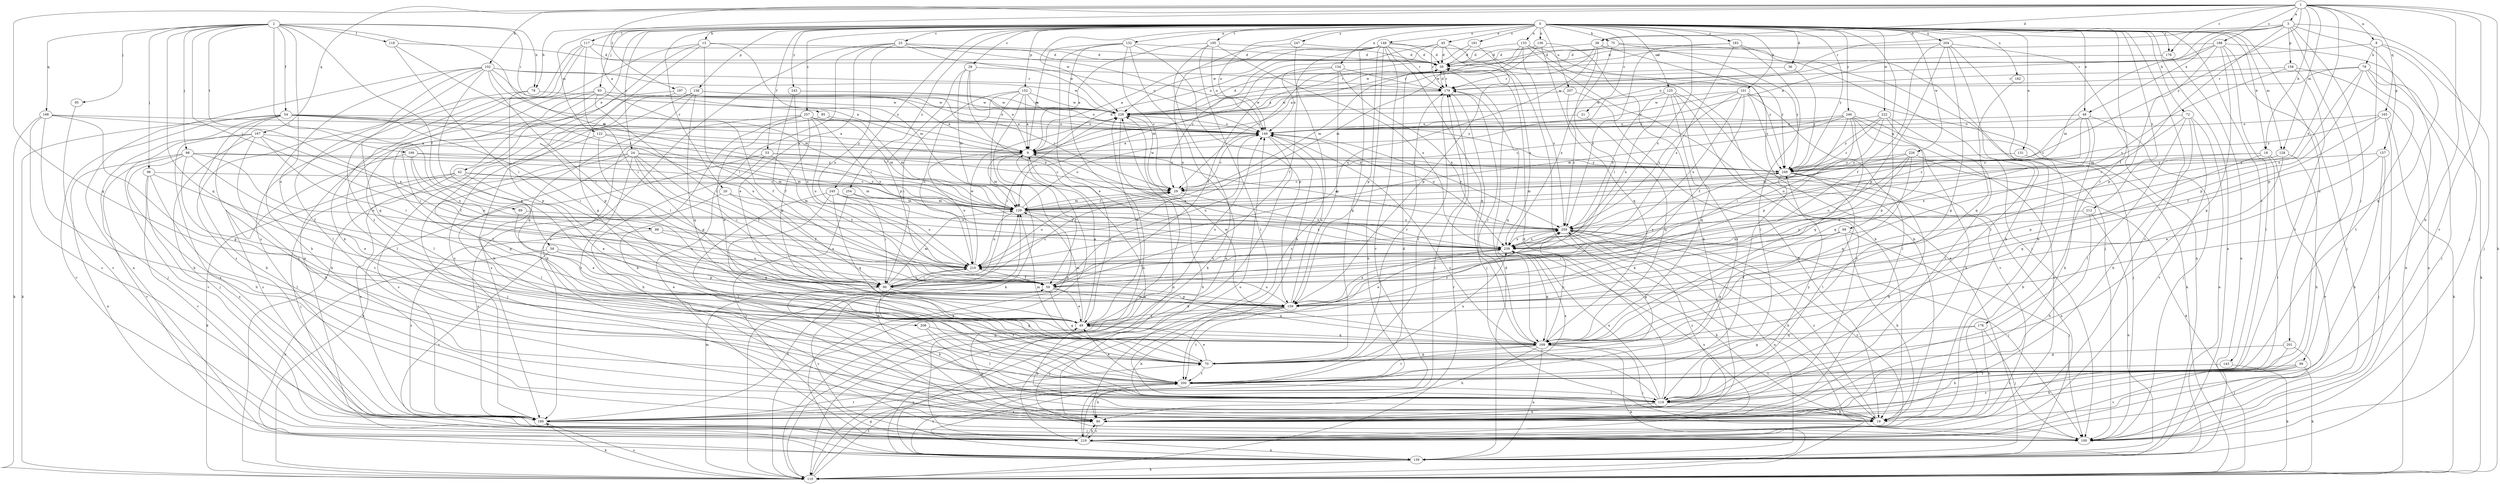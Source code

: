 strict digraph  {
0;
1;
2;
3;
8;
9;
13;
18;
19;
20;
21;
23;
24;
28;
29;
36;
38;
39;
42;
45;
48;
49;
53;
54;
58;
59;
69;
70;
72;
75;
78;
79;
80;
85;
88;
89;
90;
93;
95;
96;
98;
99;
100;
101;
102;
110;
117;
118;
119;
122;
125;
128;
129;
131;
132;
133;
134;
136;
139;
143;
148;
149;
152;
156;
157;
158;
159;
165;
167;
168;
169;
176;
178;
179;
181;
182;
183;
188;
189;
195;
197;
199;
200;
201;
204;
207;
208;
210;
212;
219;
222;
226;
228;
239;
243;
245;
246;
247;
249;
254;
257;
259;
0 -> 13  [label=b];
0 -> 18  [label=b];
0 -> 20  [label=c];
0 -> 21  [label=c];
0 -> 23  [label=c];
0 -> 24  [label=c];
0 -> 28  [label=c];
0 -> 36  [label=d];
0 -> 42  [label=e];
0 -> 45  [label=e];
0 -> 48  [label=e];
0 -> 53  [label=f];
0 -> 69  [label=g];
0 -> 72  [label=h];
0 -> 75  [label=h];
0 -> 78  [label=h];
0 -> 93  [label=j];
0 -> 101  [label=k];
0 -> 117  [label=l];
0 -> 122  [label=m];
0 -> 125  [label=m];
0 -> 128  [label=m];
0 -> 131  [label=n];
0 -> 132  [label=n];
0 -> 133  [label=n];
0 -> 134  [label=n];
0 -> 136  [label=n];
0 -> 139  [label=n];
0 -> 143  [label=o];
0 -> 148  [label=o];
0 -> 149  [label=o];
0 -> 152  [label=p];
0 -> 156  [label=p];
0 -> 176  [label=r];
0 -> 178  [label=r];
0 -> 181  [label=s];
0 -> 182  [label=s];
0 -> 183  [label=s];
0 -> 195  [label=t];
0 -> 201  [label=u];
0 -> 204  [label=u];
0 -> 207  [label=u];
0 -> 212  [label=v];
0 -> 219  [label=v];
0 -> 222  [label=w];
0 -> 226  [label=w];
0 -> 228  [label=w];
0 -> 239  [label=x];
0 -> 243  [label=y];
0 -> 245  [label=y];
0 -> 246  [label=y];
0 -> 247  [label=y];
0 -> 249  [label=y];
0 -> 254  [label=z];
0 -> 257  [label=z];
1 -> 3  [label=a];
1 -> 8  [label=a];
1 -> 9  [label=a];
1 -> 18  [label=b];
1 -> 19  [label=b];
1 -> 38  [label=d];
1 -> 70  [label=g];
1 -> 102  [label=k];
1 -> 110  [label=k];
1 -> 128  [label=m];
1 -> 165  [label=q];
1 -> 167  [label=q];
1 -> 178  [label=r];
1 -> 188  [label=s];
1 -> 197  [label=t];
1 -> 219  [label=v];
1 -> 239  [label=x];
1 -> 249  [label=y];
2 -> 54  [label=f];
2 -> 58  [label=f];
2 -> 78  [label=h];
2 -> 85  [label=i];
2 -> 88  [label=i];
2 -> 89  [label=i];
2 -> 95  [label=j];
2 -> 96  [label=j];
2 -> 98  [label=j];
2 -> 118  [label=l];
2 -> 129  [label=m];
2 -> 168  [label=q];
2 -> 169  [label=q];
2 -> 199  [label=t];
2 -> 208  [label=u];
3 -> 9  [label=a];
3 -> 38  [label=d];
3 -> 48  [label=e];
3 -> 59  [label=f];
3 -> 99  [label=j];
3 -> 100  [label=j];
3 -> 119  [label=l];
3 -> 157  [label=p];
3 -> 158  [label=p];
3 -> 179  [label=r];
8 -> 79  [label=h];
8 -> 100  [label=j];
8 -> 159  [label=p];
8 -> 169  [label=q];
8 -> 179  [label=r];
9 -> 39  [label=d];
9 -> 59  [label=f];
9 -> 80  [label=h];
9 -> 110  [label=k];
9 -> 129  [label=m];
9 -> 210  [label=u];
9 -> 249  [label=y];
13 -> 39  [label=d];
13 -> 70  [label=g];
13 -> 90  [label=i];
13 -> 110  [label=k];
13 -> 129  [label=m];
13 -> 139  [label=n];
18 -> 29  [label=c];
18 -> 119  [label=l];
18 -> 159  [label=p];
18 -> 219  [label=v];
18 -> 249  [label=y];
19 -> 259  [label=z];
20 -> 59  [label=f];
20 -> 129  [label=m];
20 -> 189  [label=s];
21 -> 149  [label=o];
21 -> 169  [label=q];
23 -> 39  [label=d];
23 -> 49  [label=e];
23 -> 149  [label=o];
23 -> 189  [label=s];
23 -> 210  [label=u];
23 -> 219  [label=v];
23 -> 228  [label=w];
24 -> 29  [label=c];
24 -> 59  [label=f];
24 -> 90  [label=i];
24 -> 100  [label=j];
24 -> 119  [label=l];
24 -> 159  [label=p];
24 -> 189  [label=s];
24 -> 200  [label=t];
24 -> 249  [label=y];
28 -> 9  [label=a];
28 -> 129  [label=m];
28 -> 159  [label=p];
28 -> 179  [label=r];
28 -> 239  [label=x];
29 -> 129  [label=m];
29 -> 210  [label=u];
29 -> 228  [label=w];
29 -> 239  [label=x];
36 -> 179  [label=r];
36 -> 249  [label=y];
38 -> 9  [label=a];
38 -> 19  [label=b];
38 -> 39  [label=d];
38 -> 90  [label=i];
38 -> 100  [label=j];
38 -> 210  [label=u];
39 -> 179  [label=r];
42 -> 29  [label=c];
42 -> 49  [label=e];
42 -> 100  [label=j];
42 -> 110  [label=k];
42 -> 129  [label=m];
42 -> 189  [label=s];
45 -> 29  [label=c];
45 -> 39  [label=d];
45 -> 110  [label=k];
45 -> 129  [label=m];
45 -> 179  [label=r];
45 -> 239  [label=x];
48 -> 29  [label=c];
48 -> 80  [label=h];
48 -> 100  [label=j];
48 -> 149  [label=o];
48 -> 159  [label=p];
48 -> 259  [label=z];
49 -> 9  [label=a];
49 -> 19  [label=b];
49 -> 129  [label=m];
49 -> 149  [label=o];
49 -> 169  [label=q];
49 -> 228  [label=w];
49 -> 259  [label=z];
53 -> 29  [label=c];
53 -> 59  [label=f];
53 -> 80  [label=h];
53 -> 110  [label=k];
53 -> 249  [label=y];
54 -> 9  [label=a];
54 -> 19  [label=b];
54 -> 90  [label=i];
54 -> 100  [label=j];
54 -> 110  [label=k];
54 -> 119  [label=l];
54 -> 149  [label=o];
54 -> 210  [label=u];
54 -> 219  [label=v];
54 -> 249  [label=y];
58 -> 49  [label=e];
58 -> 139  [label=n];
58 -> 159  [label=p];
58 -> 210  [label=u];
58 -> 219  [label=v];
59 -> 49  [label=e];
59 -> 70  [label=g];
59 -> 149  [label=o];
59 -> 169  [label=q];
59 -> 219  [label=v];
69 -> 19  [label=b];
69 -> 70  [label=g];
69 -> 90  [label=i];
69 -> 100  [label=j];
69 -> 239  [label=x];
70 -> 49  [label=e];
70 -> 129  [label=m];
70 -> 179  [label=r];
70 -> 200  [label=t];
70 -> 239  [label=x];
72 -> 80  [label=h];
72 -> 119  [label=l];
72 -> 129  [label=m];
72 -> 139  [label=n];
72 -> 149  [label=o];
72 -> 219  [label=v];
75 -> 39  [label=d];
75 -> 100  [label=j];
75 -> 228  [label=w];
75 -> 239  [label=x];
75 -> 249  [label=y];
78 -> 159  [label=p];
78 -> 189  [label=s];
78 -> 228  [label=w];
79 -> 100  [label=j];
79 -> 110  [label=k];
79 -> 159  [label=p];
79 -> 179  [label=r];
79 -> 200  [label=t];
79 -> 228  [label=w];
79 -> 239  [label=x];
80 -> 49  [label=e];
80 -> 219  [label=v];
85 -> 90  [label=i];
85 -> 129  [label=m];
85 -> 149  [label=o];
88 -> 189  [label=s];
88 -> 210  [label=u];
88 -> 239  [label=x];
89 -> 49  [label=e];
89 -> 259  [label=z];
90 -> 19  [label=b];
90 -> 29  [label=c];
90 -> 70  [label=g];
90 -> 129  [label=m];
90 -> 159  [label=p];
90 -> 200  [label=t];
90 -> 210  [label=u];
90 -> 249  [label=y];
93 -> 59  [label=f];
93 -> 90  [label=i];
93 -> 119  [label=l];
93 -> 169  [label=q];
93 -> 200  [label=t];
93 -> 228  [label=w];
95 -> 219  [label=v];
96 -> 29  [label=c];
96 -> 49  [label=e];
96 -> 119  [label=l];
96 -> 189  [label=s];
96 -> 219  [label=v];
98 -> 59  [label=f];
98 -> 80  [label=h];
98 -> 129  [label=m];
98 -> 139  [label=n];
98 -> 200  [label=t];
98 -> 210  [label=u];
98 -> 219  [label=v];
98 -> 249  [label=y];
99 -> 80  [label=h];
99 -> 110  [label=k];
99 -> 119  [label=l];
99 -> 189  [label=s];
99 -> 200  [label=t];
99 -> 219  [label=v];
101 -> 59  [label=f];
101 -> 110  [label=k];
101 -> 119  [label=l];
101 -> 149  [label=o];
101 -> 228  [label=w];
101 -> 239  [label=x];
101 -> 249  [label=y];
101 -> 259  [label=z];
102 -> 9  [label=a];
102 -> 49  [label=e];
102 -> 80  [label=h];
102 -> 90  [label=i];
102 -> 119  [label=l];
102 -> 129  [label=m];
102 -> 139  [label=n];
102 -> 169  [label=q];
102 -> 179  [label=r];
102 -> 228  [label=w];
110 -> 70  [label=g];
110 -> 129  [label=m];
110 -> 179  [label=r];
110 -> 189  [label=s];
110 -> 200  [label=t];
110 -> 228  [label=w];
117 -> 19  [label=b];
117 -> 39  [label=d];
117 -> 90  [label=i];
117 -> 149  [label=o];
117 -> 189  [label=s];
117 -> 200  [label=t];
118 -> 39  [label=d];
118 -> 90  [label=i];
118 -> 259  [label=z];
119 -> 19  [label=b];
119 -> 39  [label=d];
119 -> 80  [label=h];
119 -> 149  [label=o];
119 -> 189  [label=s];
119 -> 239  [label=x];
119 -> 249  [label=y];
122 -> 9  [label=a];
122 -> 70  [label=g];
122 -> 90  [label=i];
122 -> 259  [label=z];
125 -> 169  [label=q];
125 -> 189  [label=s];
125 -> 200  [label=t];
125 -> 219  [label=v];
125 -> 228  [label=w];
125 -> 239  [label=x];
125 -> 259  [label=z];
128 -> 80  [label=h];
128 -> 169  [label=q];
128 -> 239  [label=x];
128 -> 249  [label=y];
129 -> 29  [label=c];
129 -> 80  [label=h];
129 -> 149  [label=o];
129 -> 210  [label=u];
129 -> 239  [label=x];
129 -> 259  [label=z];
131 -> 19  [label=b];
131 -> 249  [label=y];
132 -> 9  [label=a];
132 -> 29  [label=c];
132 -> 39  [label=d];
132 -> 49  [label=e];
132 -> 110  [label=k];
132 -> 139  [label=n];
132 -> 159  [label=p];
133 -> 9  [label=a];
133 -> 19  [label=b];
133 -> 39  [label=d];
133 -> 129  [label=m];
133 -> 139  [label=n];
133 -> 249  [label=y];
133 -> 259  [label=z];
134 -> 59  [label=f];
134 -> 149  [label=o];
134 -> 159  [label=p];
134 -> 179  [label=r];
134 -> 239  [label=x];
136 -> 39  [label=d];
136 -> 80  [label=h];
136 -> 129  [label=m];
136 -> 169  [label=q];
139 -> 39  [label=d];
139 -> 110  [label=k];
139 -> 200  [label=t];
143 -> 110  [label=k];
143 -> 200  [label=t];
148 -> 9  [label=a];
148 -> 39  [label=d];
148 -> 59  [label=f];
148 -> 70  [label=g];
148 -> 139  [label=n];
148 -> 159  [label=p];
148 -> 169  [label=q];
148 -> 179  [label=r];
148 -> 219  [label=v];
148 -> 228  [label=w];
148 -> 249  [label=y];
149 -> 9  [label=a];
149 -> 29  [label=c];
149 -> 110  [label=k];
149 -> 200  [label=t];
149 -> 259  [label=z];
152 -> 9  [label=a];
152 -> 90  [label=i];
152 -> 110  [label=k];
152 -> 139  [label=n];
152 -> 149  [label=o];
152 -> 210  [label=u];
152 -> 228  [label=w];
156 -> 19  [label=b];
156 -> 29  [label=c];
156 -> 80  [label=h];
156 -> 169  [label=q];
156 -> 189  [label=s];
156 -> 228  [label=w];
157 -> 49  [label=e];
157 -> 80  [label=h];
157 -> 100  [label=j];
157 -> 249  [label=y];
158 -> 139  [label=n];
158 -> 179  [label=r];
158 -> 200  [label=t];
158 -> 259  [label=z];
159 -> 19  [label=b];
159 -> 49  [label=e];
159 -> 100  [label=j];
159 -> 149  [label=o];
159 -> 200  [label=t];
159 -> 210  [label=u];
159 -> 239  [label=x];
165 -> 59  [label=f];
165 -> 100  [label=j];
165 -> 110  [label=k];
165 -> 149  [label=o];
165 -> 249  [label=y];
167 -> 9  [label=a];
167 -> 19  [label=b];
167 -> 59  [label=f];
167 -> 90  [label=i];
167 -> 100  [label=j];
167 -> 189  [label=s];
167 -> 219  [label=v];
168 -> 70  [label=g];
168 -> 80  [label=h];
168 -> 110  [label=k];
168 -> 149  [label=o];
168 -> 189  [label=s];
168 -> 239  [label=x];
169 -> 70  [label=g];
169 -> 80  [label=h];
169 -> 100  [label=j];
169 -> 110  [label=k];
169 -> 139  [label=n];
169 -> 179  [label=r];
169 -> 200  [label=t];
169 -> 228  [label=w];
169 -> 259  [label=z];
176 -> 19  [label=b];
176 -> 70  [label=g];
176 -> 100  [label=j];
176 -> 169  [label=q];
178 -> 139  [label=n];
178 -> 149  [label=o];
179 -> 39  [label=d];
179 -> 100  [label=j];
179 -> 169  [label=q];
179 -> 200  [label=t];
179 -> 228  [label=w];
181 -> 29  [label=c];
181 -> 39  [label=d];
181 -> 159  [label=p];
182 -> 169  [label=q];
183 -> 19  [label=b];
183 -> 39  [label=d];
183 -> 119  [label=l];
183 -> 239  [label=x];
183 -> 259  [label=z];
188 -> 39  [label=d];
188 -> 70  [label=g];
188 -> 100  [label=j];
188 -> 110  [label=k];
188 -> 119  [label=l];
188 -> 129  [label=m];
188 -> 159  [label=p];
188 -> 228  [label=w];
189 -> 39  [label=d];
189 -> 59  [label=f];
189 -> 100  [label=j];
189 -> 110  [label=k];
189 -> 200  [label=t];
189 -> 259  [label=z];
195 -> 9  [label=a];
195 -> 39  [label=d];
195 -> 110  [label=k];
195 -> 119  [label=l];
195 -> 149  [label=o];
195 -> 239  [label=x];
197 -> 9  [label=a];
197 -> 119  [label=l];
197 -> 149  [label=o];
197 -> 159  [label=p];
197 -> 228  [label=w];
199 -> 129  [label=m];
199 -> 189  [label=s];
199 -> 210  [label=u];
199 -> 239  [label=x];
199 -> 249  [label=y];
200 -> 49  [label=e];
200 -> 80  [label=h];
200 -> 119  [label=l];
200 -> 189  [label=s];
200 -> 239  [label=x];
201 -> 70  [label=g];
201 -> 80  [label=h];
201 -> 100  [label=j];
204 -> 19  [label=b];
204 -> 39  [label=d];
204 -> 59  [label=f];
204 -> 70  [label=g];
204 -> 119  [label=l];
204 -> 139  [label=n];
204 -> 159  [label=p];
207 -> 19  [label=b];
207 -> 228  [label=w];
207 -> 259  [label=z];
208 -> 119  [label=l];
208 -> 169  [label=q];
208 -> 200  [label=t];
210 -> 59  [label=f];
210 -> 90  [label=i];
210 -> 228  [label=w];
210 -> 259  [label=z];
212 -> 80  [label=h];
212 -> 139  [label=n];
212 -> 259  [label=z];
219 -> 9  [label=a];
219 -> 80  [label=h];
219 -> 139  [label=n];
219 -> 149  [label=o];
219 -> 179  [label=r];
219 -> 239  [label=x];
222 -> 29  [label=c];
222 -> 119  [label=l];
222 -> 149  [label=o];
222 -> 169  [label=q];
222 -> 210  [label=u];
222 -> 249  [label=y];
226 -> 110  [label=k];
226 -> 129  [label=m];
226 -> 159  [label=p];
226 -> 169  [label=q];
226 -> 210  [label=u];
226 -> 249  [label=y];
228 -> 39  [label=d];
228 -> 90  [label=i];
228 -> 139  [label=n];
228 -> 149  [label=o];
239 -> 9  [label=a];
239 -> 19  [label=b];
239 -> 49  [label=e];
239 -> 169  [label=q];
239 -> 210  [label=u];
239 -> 259  [label=z];
243 -> 59  [label=f];
243 -> 210  [label=u];
243 -> 228  [label=w];
243 -> 249  [label=y];
245 -> 70  [label=g];
245 -> 119  [label=l];
245 -> 129  [label=m];
245 -> 169  [label=q];
245 -> 210  [label=u];
245 -> 239  [label=x];
246 -> 29  [label=c];
246 -> 80  [label=h];
246 -> 90  [label=i];
246 -> 100  [label=j];
246 -> 129  [label=m];
246 -> 149  [label=o];
246 -> 159  [label=p];
246 -> 169  [label=q];
246 -> 219  [label=v];
247 -> 39  [label=d];
247 -> 80  [label=h];
247 -> 210  [label=u];
249 -> 29  [label=c];
249 -> 80  [label=h];
249 -> 119  [label=l];
249 -> 129  [label=m];
249 -> 139  [label=n];
249 -> 200  [label=t];
254 -> 90  [label=i];
254 -> 129  [label=m];
254 -> 219  [label=v];
257 -> 49  [label=e];
257 -> 80  [label=h];
257 -> 129  [label=m];
257 -> 149  [label=o];
257 -> 159  [label=p];
257 -> 189  [label=s];
257 -> 210  [label=u];
257 -> 239  [label=x];
259 -> 9  [label=a];
259 -> 19  [label=b];
259 -> 70  [label=g];
259 -> 100  [label=j];
259 -> 139  [label=n];
259 -> 149  [label=o];
259 -> 219  [label=v];
259 -> 239  [label=x];
}
